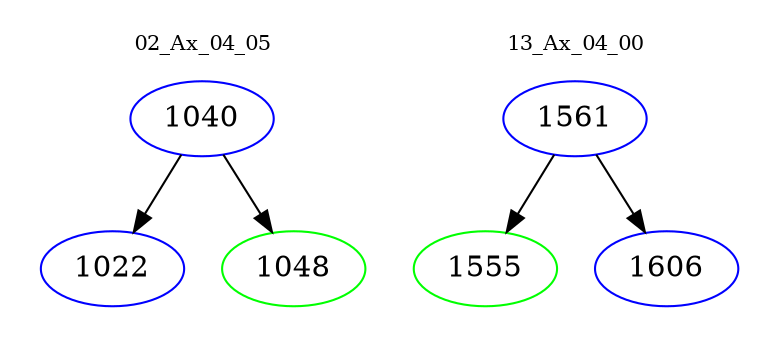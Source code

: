 digraph{
subgraph cluster_0 {
color = white
label = "02_Ax_04_05";
fontsize=10;
T0_1040 [label="1040", color="blue"]
T0_1040 -> T0_1022 [color="black"]
T0_1022 [label="1022", color="blue"]
T0_1040 -> T0_1048 [color="black"]
T0_1048 [label="1048", color="green"]
}
subgraph cluster_1 {
color = white
label = "13_Ax_04_00";
fontsize=10;
T1_1561 [label="1561", color="blue"]
T1_1561 -> T1_1555 [color="black"]
T1_1555 [label="1555", color="green"]
T1_1561 -> T1_1606 [color="black"]
T1_1606 [label="1606", color="blue"]
}
}
